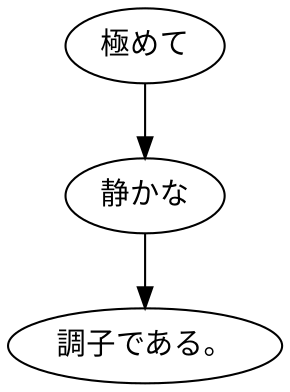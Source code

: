 digraph graph1101 {
	node0 [label="極めて"];
	node1 [label="静かな"];
	node2 [label="調子である。"];
	node0 -> node1;
	node1 -> node2;
}
